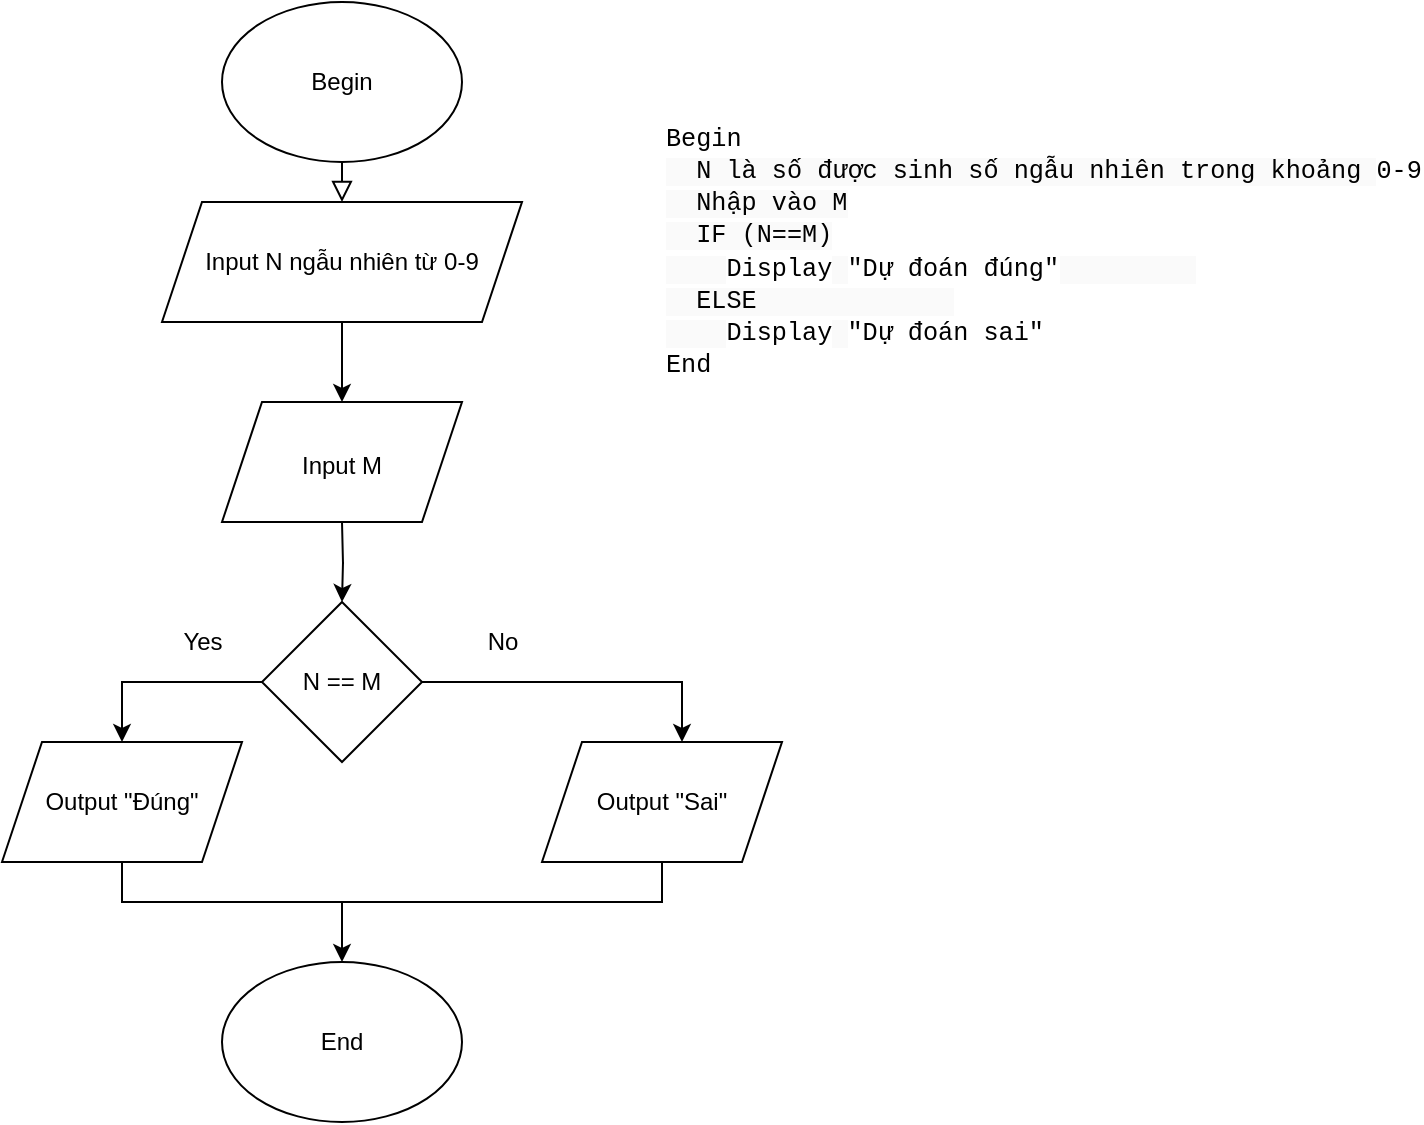 <mxfile version="20.8.0" type="device"><diagram id="C5RBs43oDa-KdzZeNtuy" name="Page-1"><mxGraphModel dx="281" dy="605" grid="1" gridSize="10" guides="1" tooltips="1" connect="1" arrows="1" fold="1" page="1" pageScale="1" pageWidth="827" pageHeight="1169" math="0" shadow="0"><root><mxCell id="WIyWlLk6GJQsqaUBKTNV-0"/><mxCell id="WIyWlLk6GJQsqaUBKTNV-1" parent="WIyWlLk6GJQsqaUBKTNV-0"/><mxCell id="WIyWlLk6GJQsqaUBKTNV-2" value="" style="rounded=0;html=1;jettySize=auto;orthogonalLoop=1;fontSize=11;endArrow=block;endFill=0;endSize=8;strokeWidth=1;shadow=0;labelBackgroundColor=none;edgeStyle=orthogonalEdgeStyle;exitX=0.5;exitY=1;exitDx=0;exitDy=0;entryX=0.5;entryY=0;entryDx=0;entryDy=0;" parent="WIyWlLk6GJQsqaUBKTNV-1" source="oU_lP8Hw4rZ2lPxlZExN-0" target="oU_lP8Hw4rZ2lPxlZExN-2" edge="1"><mxGeometry relative="1" as="geometry"><mxPoint x="280" y="220" as="sourcePoint"/></mxGeometry></mxCell><mxCell id="oU_lP8Hw4rZ2lPxlZExN-0" value="Begin" style="ellipse;whiteSpace=wrap;html=1;" vertex="1" parent="WIyWlLk6GJQsqaUBKTNV-1"><mxGeometry x="170" y="20" width="120" height="80" as="geometry"/></mxCell><mxCell id="oU_lP8Hw4rZ2lPxlZExN-7" value="" style="edgeStyle=orthogonalEdgeStyle;rounded=0;orthogonalLoop=1;jettySize=auto;html=1;" edge="1" parent="WIyWlLk6GJQsqaUBKTNV-1" source="oU_lP8Hw4rZ2lPxlZExN-2"><mxGeometry relative="1" as="geometry"><mxPoint x="230" y="220" as="targetPoint"/></mxGeometry></mxCell><mxCell id="oU_lP8Hw4rZ2lPxlZExN-2" value="Input N ngẫu nhiên từ 0-9" style="shape=parallelogram;perimeter=parallelogramPerimeter;whiteSpace=wrap;html=1;fixedSize=1;" vertex="1" parent="WIyWlLk6GJQsqaUBKTNV-1"><mxGeometry x="140" y="120" width="180" height="60" as="geometry"/></mxCell><mxCell id="oU_lP8Hw4rZ2lPxlZExN-8" value="" style="edgeStyle=orthogonalEdgeStyle;rounded=0;orthogonalLoop=1;jettySize=auto;html=1;" edge="1" parent="WIyWlLk6GJQsqaUBKTNV-1"><mxGeometry relative="1" as="geometry"><mxPoint x="230" y="280" as="sourcePoint"/><mxPoint x="230" y="320" as="targetPoint"/></mxGeometry></mxCell><mxCell id="oU_lP8Hw4rZ2lPxlZExN-6" value="End" style="ellipse;whiteSpace=wrap;html=1;" vertex="1" parent="WIyWlLk6GJQsqaUBKTNV-1"><mxGeometry x="170" y="500" width="120" height="80" as="geometry"/></mxCell><mxCell id="oU_lP8Hw4rZ2lPxlZExN-12" value="&lt;span style=&quot;box-sizing: border-box; font-family: SFMono-Regular, Menlo, Monaco, Consolas, &amp;quot;Liberation Mono&amp;quot;, &amp;quot;Courier New&amp;quot;, monospace; font-size: 12.6px;&quot; class=&quot;hljs-keyword&quot;&gt;Begin&lt;/span&gt;&lt;br style=&quot;box-sizing: border-box; font-family: SFMono-Regular, Menlo, Monaco, Consolas, &amp;quot;Liberation Mono&amp;quot;, &amp;quot;Courier New&amp;quot;, monospace; font-size: 12.6px;&quot;&gt;&lt;span style=&quot;font-family: SFMono-Regular, Menlo, Monaco, Consolas, &amp;quot;Liberation Mono&amp;quot;, &amp;quot;Courier New&amp;quot;, monospace; font-size: 12.6px; background-color: rgb(250, 250, 250);&quot;&gt;&amp;nbsp; N là số được sinh số ngẫu nhiên trong khoảng &lt;/span&gt;&lt;span style=&quot;box-sizing: border-box; font-family: SFMono-Regular, Menlo, Monaco, Consolas, &amp;quot;Liberation Mono&amp;quot;, &amp;quot;Courier New&amp;quot;, monospace; font-size: 12.6px;&quot; class=&quot;hljs-number&quot;&gt;0&lt;/span&gt;&lt;span style=&quot;box-sizing: border-box; font-family: SFMono-Regular, Menlo, Monaco, Consolas, &amp;quot;Liberation Mono&amp;quot;, &amp;quot;Courier New&amp;quot;, monospace; font-size: 12.6px;&quot; class=&quot;hljs-number&quot;&gt;-9&lt;/span&gt;&lt;br style=&quot;box-sizing: border-box; font-family: SFMono-Regular, Menlo, Monaco, Consolas, &amp;quot;Liberation Mono&amp;quot;, &amp;quot;Courier New&amp;quot;, monospace; font-size: 12.6px;&quot;&gt;&lt;span style=&quot;font-family: SFMono-Regular, Menlo, Monaco, Consolas, &amp;quot;Liberation Mono&amp;quot;, &amp;quot;Courier New&amp;quot;, monospace; font-size: 12.6px; background-color: rgb(250, 250, 250);&quot;&gt;&amp;nbsp; Nhập vào M&lt;/span&gt;&lt;br style=&quot;box-sizing: border-box; font-family: SFMono-Regular, Menlo, Monaco, Consolas, &amp;quot;Liberation Mono&amp;quot;, &amp;quot;Courier New&amp;quot;, monospace; font-size: 12.6px;&quot;&gt;&lt;span style=&quot;font-family: SFMono-Regular, Menlo, Monaco, Consolas, &amp;quot;Liberation Mono&amp;quot;, &amp;quot;Courier New&amp;quot;, monospace; font-size: 12.6px; background-color: rgb(250, 250, 250);&quot;&gt;&amp;nbsp; IF (N==M)&lt;/span&gt;&lt;br style=&quot;box-sizing: border-box; font-family: SFMono-Regular, Menlo, Monaco, Consolas, &amp;quot;Liberation Mono&amp;quot;, &amp;quot;Courier New&amp;quot;, monospace; font-size: 12.6px;&quot;&gt;&lt;span style=&quot;font-family: SFMono-Regular, Menlo, Monaco, Consolas, &amp;quot;Liberation Mono&amp;quot;, &amp;quot;Courier New&amp;quot;, monospace; font-size: 12.6px; background-color: rgb(250, 250, 250);&quot;&gt;&amp;nbsp;&amp;nbsp;&amp;nbsp; &lt;/span&gt;&lt;span style=&quot;box-sizing: border-box; font-family: SFMono-Regular, Menlo, Monaco, Consolas, &amp;quot;Liberation Mono&amp;quot;, &amp;quot;Courier New&amp;quot;, monospace; font-size: 12.6px;&quot; class=&quot;hljs-keyword&quot;&gt;Display&lt;/span&gt;&lt;span style=&quot;font-family: SFMono-Regular, Menlo, Monaco, Consolas, &amp;quot;Liberation Mono&amp;quot;, &amp;quot;Courier New&amp;quot;, monospace; font-size: 12.6px; background-color: rgb(250, 250, 250);&quot;&gt; &lt;/span&gt;&lt;span style=&quot;box-sizing: border-box; font-family: SFMono-Regular, Menlo, Monaco, Consolas, &amp;quot;Liberation Mono&amp;quot;, &amp;quot;Courier New&amp;quot;, monospace; font-size: 12.6px;&quot; class=&quot;hljs-string&quot;&gt;&quot;Dự đoán đúng&quot;&lt;/span&gt;&lt;span style=&quot;font-family: SFMono-Regular, Menlo, Monaco, Consolas, &amp;quot;Liberation Mono&amp;quot;, &amp;quot;Courier New&amp;quot;, monospace; font-size: 12.6px; background-color: rgb(250, 250, 250);&quot;&gt;&amp;nbsp;&amp;nbsp;&amp;nbsp;&amp;nbsp;&amp;nbsp;&amp;nbsp;&amp;nbsp; &amp;nbsp;&lt;/span&gt;&lt;br style=&quot;box-sizing: border-box; font-family: SFMono-Regular, Menlo, Monaco, Consolas, &amp;quot;Liberation Mono&amp;quot;, &amp;quot;Courier New&amp;quot;, monospace; font-size: 12.6px;&quot;&gt;&lt;span style=&quot;font-family: SFMono-Regular, Menlo, Monaco, Consolas, &amp;quot;Liberation Mono&amp;quot;, &amp;quot;Courier New&amp;quot;, monospace; font-size: 12.6px; background-color: rgb(250, 250, 250);&quot;&gt;&amp;nbsp; ELSE&amp;nbsp;&amp;nbsp;&amp;nbsp;&amp;nbsp;&amp;nbsp;&amp;nbsp;&amp;nbsp;&amp;nbsp;&amp;nbsp;&amp;nbsp;&amp;nbsp; &amp;nbsp;&lt;/span&gt;&lt;br style=&quot;box-sizing: border-box; font-family: SFMono-Regular, Menlo, Monaco, Consolas, &amp;quot;Liberation Mono&amp;quot;, &amp;quot;Courier New&amp;quot;, monospace; font-size: 12.6px;&quot;&gt;&lt;span style=&quot;font-family: SFMono-Regular, Menlo, Monaco, Consolas, &amp;quot;Liberation Mono&amp;quot;, &amp;quot;Courier New&amp;quot;, monospace; font-size: 12.6px; background-color: rgb(250, 250, 250);&quot;&gt;&amp;nbsp;&amp;nbsp;&amp;nbsp; &lt;/span&gt;&lt;span style=&quot;box-sizing: border-box; font-family: SFMono-Regular, Menlo, Monaco, Consolas, &amp;quot;Liberation Mono&amp;quot;, &amp;quot;Courier New&amp;quot;, monospace; font-size: 12.6px;&quot; class=&quot;hljs-keyword&quot;&gt;Display&lt;/span&gt;&lt;span style=&quot;font-family: SFMono-Regular, Menlo, Monaco, Consolas, &amp;quot;Liberation Mono&amp;quot;, &amp;quot;Courier New&amp;quot;, monospace; font-size: 12.6px; background-color: rgb(250, 250, 250);&quot;&gt; &lt;/span&gt;&lt;span style=&quot;box-sizing: border-box; font-family: SFMono-Regular, Menlo, Monaco, Consolas, &amp;quot;Liberation Mono&amp;quot;, &amp;quot;Courier New&amp;quot;, monospace; font-size: 12.6px;&quot; class=&quot;hljs-string&quot;&gt;&quot;Dự đoán sai&quot;&lt;/span&gt;&lt;span style=&quot;font-family: SFMono-Regular, Menlo, Monaco, Consolas, &amp;quot;Liberation Mono&amp;quot;, &amp;quot;Courier New&amp;quot;, monospace; font-size: 12.6px; background-color: rgb(250, 250, 250);&quot;&gt; &lt;/span&gt;&lt;br style=&quot;box-sizing: border-box; font-family: SFMono-Regular, Menlo, Monaco, Consolas, &amp;quot;Liberation Mono&amp;quot;, &amp;quot;Courier New&amp;quot;, monospace; font-size: 12.6px;&quot;&gt;&lt;span style=&quot;box-sizing: border-box; font-family: SFMono-Regular, Menlo, Monaco, Consolas, &amp;quot;Liberation Mono&amp;quot;, &amp;quot;Courier New&amp;quot;, monospace; font-size: 12.6px;&quot; class=&quot;hljs-keyword&quot;&gt;End&lt;/span&gt;" style="text;html=1;align=left;verticalAlign=middle;resizable=0;points=[];autosize=1;strokeColor=none;fillColor=none;" vertex="1" parent="WIyWlLk6GJQsqaUBKTNV-1"><mxGeometry x="390" y="80" width="370" height="130" as="geometry"/></mxCell><mxCell id="oU_lP8Hw4rZ2lPxlZExN-13" value="&lt;font style=&quot;font-size: 12px;&quot;&gt;Input M&lt;/font&gt;" style="shape=parallelogram;perimeter=parallelogramPerimeter;whiteSpace=wrap;html=1;fixedSize=1;fontSize=18;fontColor=#000000;" vertex="1" parent="WIyWlLk6GJQsqaUBKTNV-1"><mxGeometry x="170" y="220" width="120" height="60" as="geometry"/></mxCell><mxCell id="oU_lP8Hw4rZ2lPxlZExN-20" value="" style="edgeStyle=orthogonalEdgeStyle;rounded=0;orthogonalLoop=1;jettySize=auto;html=1;fontSize=12;fontColor=#000000;" edge="1" parent="WIyWlLk6GJQsqaUBKTNV-1" source="oU_lP8Hw4rZ2lPxlZExN-14" target="oU_lP8Hw4rZ2lPxlZExN-19"><mxGeometry relative="1" as="geometry"><Array as="points"><mxPoint x="400" y="360"/></Array></mxGeometry></mxCell><mxCell id="oU_lP8Hw4rZ2lPxlZExN-14" value="N == M" style="rhombus;whiteSpace=wrap;html=1;fontSize=12;fontColor=#000000;" vertex="1" parent="WIyWlLk6GJQsqaUBKTNV-1"><mxGeometry x="190" y="320" width="80" height="80" as="geometry"/></mxCell><mxCell id="oU_lP8Hw4rZ2lPxlZExN-15" value="" style="endArrow=classic;html=1;rounded=0;fontSize=12;fontColor=#000000;exitX=0.5;exitY=1;exitDx=0;exitDy=0;entryX=0.5;entryY=0;entryDx=0;entryDy=0;" edge="1" parent="WIyWlLk6GJQsqaUBKTNV-1" source="oU_lP8Hw4rZ2lPxlZExN-17" target="oU_lP8Hw4rZ2lPxlZExN-6"><mxGeometry width="50" height="50" relative="1" as="geometry"><mxPoint x="100" y="460" as="sourcePoint"/><mxPoint x="210" y="480" as="targetPoint"/><Array as="points"><mxPoint x="120" y="470"/><mxPoint x="230" y="470"/></Array></mxGeometry></mxCell><mxCell id="oU_lP8Hw4rZ2lPxlZExN-16" value="" style="endArrow=classic;html=1;rounded=0;fontSize=12;fontColor=#000000;exitX=0;exitY=0.5;exitDx=0;exitDy=0;entryX=0.5;entryY=0;entryDx=0;entryDy=0;" edge="1" parent="WIyWlLk6GJQsqaUBKTNV-1" source="oU_lP8Hw4rZ2lPxlZExN-14" target="oU_lP8Hw4rZ2lPxlZExN-17"><mxGeometry width="50" height="50" relative="1" as="geometry"><mxPoint x="130" y="440" as="sourcePoint"/><mxPoint x="120" y="400" as="targetPoint"/><Array as="points"><mxPoint x="120" y="360"/></Array></mxGeometry></mxCell><mxCell id="oU_lP8Hw4rZ2lPxlZExN-17" value="Output &quot;Đúng&quot;" style="shape=parallelogram;perimeter=parallelogramPerimeter;whiteSpace=wrap;html=1;fixedSize=1;fontSize=12;fontColor=#000000;" vertex="1" parent="WIyWlLk6GJQsqaUBKTNV-1"><mxGeometry x="60" y="390" width="120" height="60" as="geometry"/></mxCell><mxCell id="oU_lP8Hw4rZ2lPxlZExN-18" value="Yes" style="text;html=1;align=center;verticalAlign=middle;resizable=0;points=[];autosize=1;strokeColor=none;fillColor=none;fontSize=12;fontColor=#000000;" vertex="1" parent="WIyWlLk6GJQsqaUBKTNV-1"><mxGeometry x="140" y="325" width="40" height="30" as="geometry"/></mxCell><mxCell id="oU_lP8Hw4rZ2lPxlZExN-19" value="Output &quot;Sai&quot;" style="shape=parallelogram;perimeter=parallelogramPerimeter;whiteSpace=wrap;html=1;fixedSize=1;fontColor=#000000;" vertex="1" parent="WIyWlLk6GJQsqaUBKTNV-1"><mxGeometry x="330" y="390" width="120" height="60" as="geometry"/></mxCell><mxCell id="oU_lP8Hw4rZ2lPxlZExN-21" value="No" style="text;html=1;align=center;verticalAlign=middle;resizable=0;points=[];autosize=1;strokeColor=none;fillColor=none;fontSize=12;fontColor=#000000;" vertex="1" parent="WIyWlLk6GJQsqaUBKTNV-1"><mxGeometry x="290" y="325" width="40" height="30" as="geometry"/></mxCell><mxCell id="oU_lP8Hw4rZ2lPxlZExN-23" value="" style="endArrow=none;html=1;rounded=0;fontSize=12;fontColor=#000000;entryX=0.5;entryY=1;entryDx=0;entryDy=0;" edge="1" parent="WIyWlLk6GJQsqaUBKTNV-1" target="oU_lP8Hw4rZ2lPxlZExN-19"><mxGeometry width="50" height="50" relative="1" as="geometry"><mxPoint x="230" y="470" as="sourcePoint"/><mxPoint x="280" y="240" as="targetPoint"/><Array as="points"><mxPoint x="390" y="470"/></Array></mxGeometry></mxCell></root></mxGraphModel></diagram></mxfile>